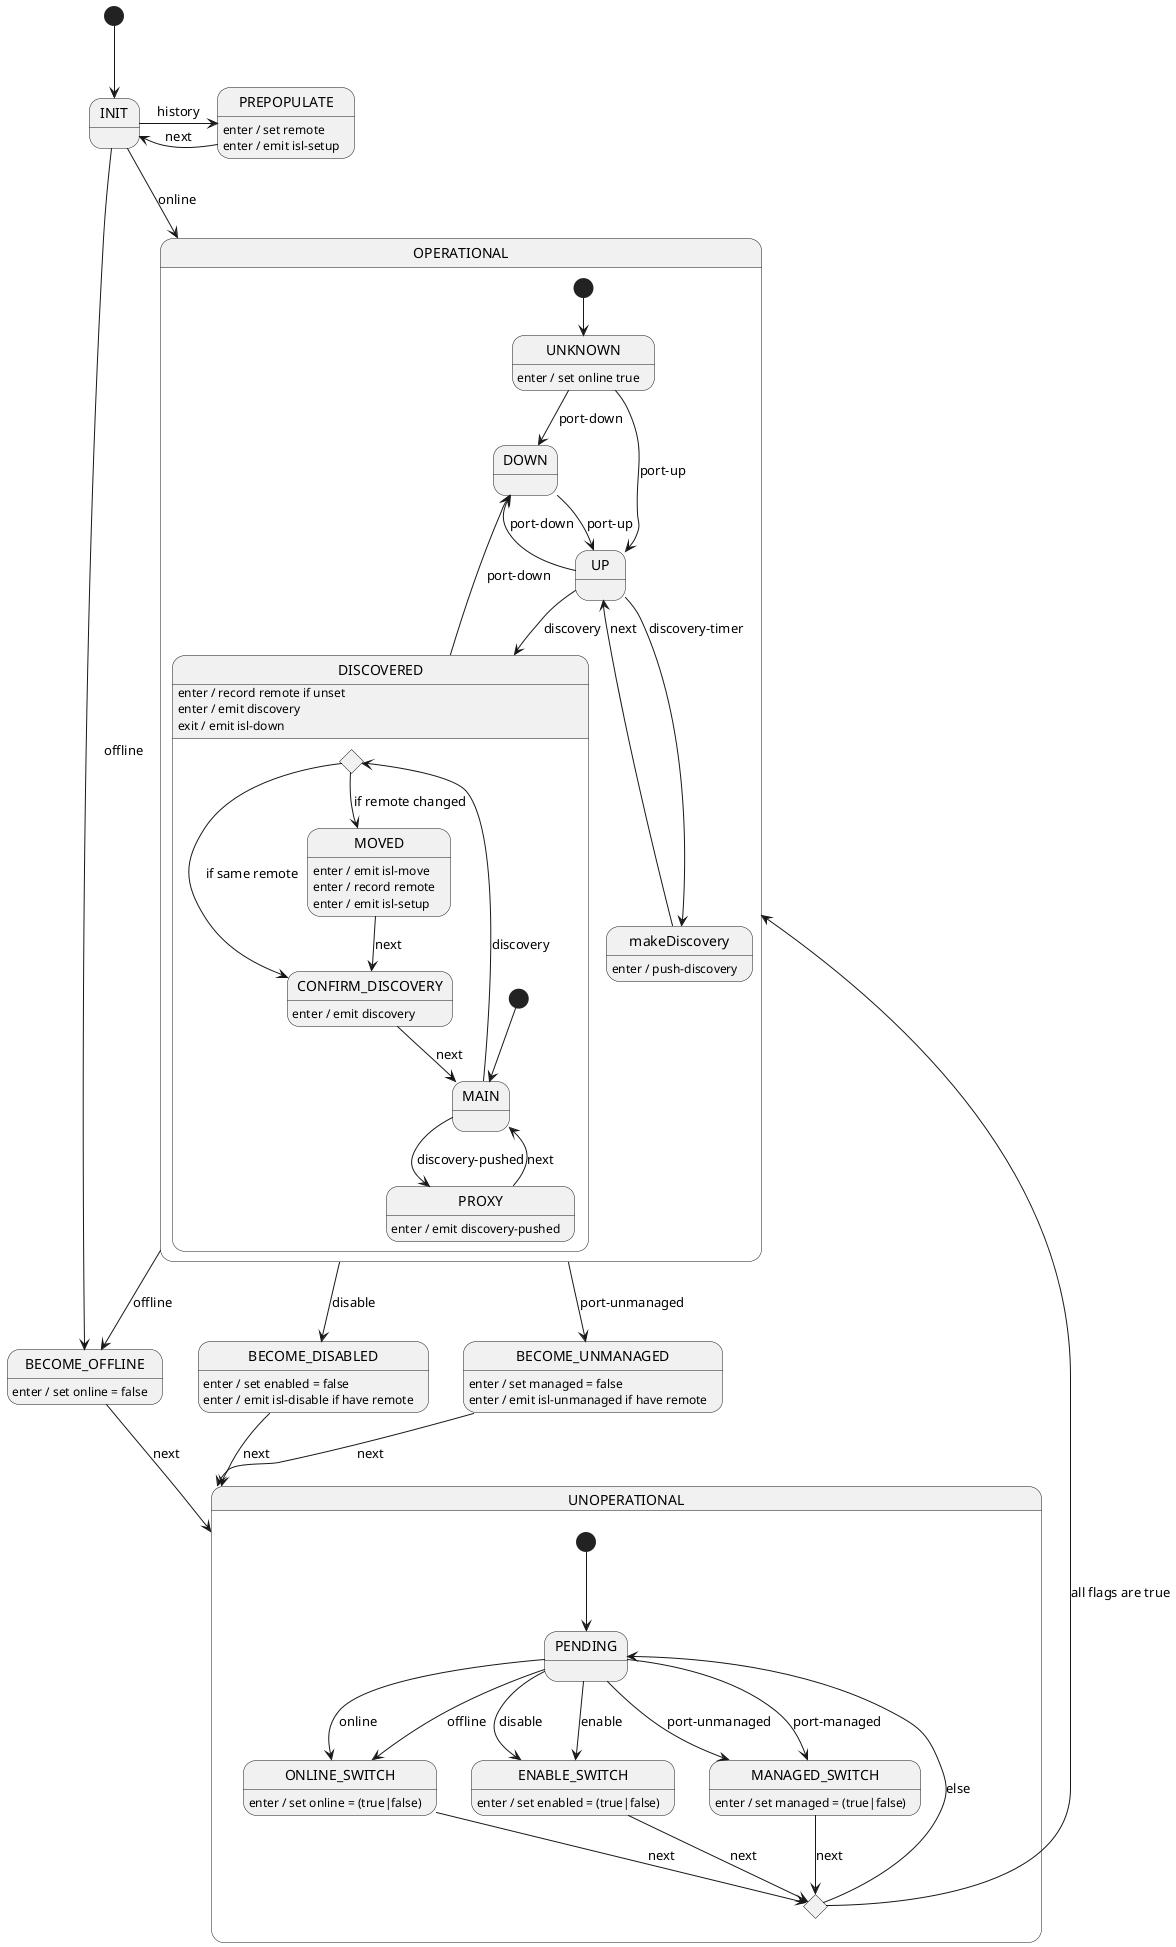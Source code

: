 Internal state:
* remote endpoint (swId + port) (initial not set)
* online (boolean) (initial true)

Input signals:
* port-up
* port-down
* port-managed
* port-unmanaged
* discovery-timer
* discovery
* discovery-pushed
* enable
* disable
* online
* offline

Output signals:
* discovery (proxy)
* isl-down
* isl-disable
* isl-move
* isl-push-fail (?)
* isl-unmanaged
* push-discovery

@startuml
[*] --> INIT

INIT -r-> PREPOPULATE : history
INIT --> BECOME_OFFLINE : offline
INIT --> OPERATIONAL : online

PREPOPULATE -l-> INIT : next
PREPOPULATE : enter / set remote
PREPOPULATE : enter / emit isl-setup

state OPERATIONAL {
    [*] --> UNKNOWN

    UNKNOWN --> DOWN : port-down
    UNKNOWN --> UP : port-up
    UNKNOWN : enter / set online true

    UP --> DOWN : port-down
    UP --> makeDiscovery : discovery-timer
    UP --> DISCOVERED : discovery

    makeDiscovery : enter / push-discovery
    makeDiscovery --> UP : next

    DOWN --> UP : port-up

    state DISCOVERED {
        DISCOVERED : enter / record remote if unset
        DISCOVERED : enter / emit discovery
        DISCOVERED : exit / emit isl-down

        state checkMoved <<choice>>

        [*] --> MAIN
        
        MAIN --> checkMoved : discovery
        MAIN --> PROXY : discovery-pushed

        checkMoved --> CONFIRM_DISCOVERY : if same remote
        checkMoved --> MOVED : if remote changed

        PROXY --> MAIN : next
        PROXY : enter / emit discovery-pushed

        MOVED --> CONFIRM_DISCOVERY : next
        MOVED : enter / emit isl-move
        MOVED : enter / record remote
        MOVED : enter / emit isl-setup

        CONFIRM_DISCOVERY --> MAIN : next
        CONFIRM_DISCOVERY : enter / emit discovery
    }
    DISCOVERED --> DOWN : port-down
}

OPERATIONAL --> BECOME_OFFLINE : offline
OPERATIONAL --> BECOME_DISABLED : disable
OPERATIONAL --> BECOME_UNMANAGED : port-unmanaged

BECOME_OFFLINE --> UNOPERATIONAL : next
BECOME_OFFLINE : enter / set online = false

BECOME_DISABLED --> UNOPERATIONAL : next
BECOME_DISABLED : enter / set enabled = false
BECOME_DISABLED : enter / emit isl-disable if have remote

BECOME_UNMANAGED --> UNOPERATIONAL : next
BECOME_UNMANAGED : enter / set managed = false
BECOME_UNMANAGED : enter / emit isl-unmanaged if have remote

state UNOPERATIONAL {
    [*] --> PENDING

    state OPERATIONAL_DECISION <<choice>>

    PENDING --> ONLINE_SWITCH : online
    PENDING --> ONLINE_SWITCH : offline
    PENDING --> ENABLE_SWITCH : disable
    PENDING --> ENABLE_SWITCH : enable
    PENDING --> MANAGED_SWITCH : port-unmanaged
    PENDING --> MANAGED_SWITCH : port-managed

    ONLINE_SWITCH --> OPERATIONAL_DECISION : next
    ONLINE_SWITCH : enter / set online = (true|false)

    ENABLE_SWITCH --> OPERATIONAL_DECISION : next
    ENABLE_SWITCH : enter / set enabled = (true|false)

    MANAGED_SWITCH --> OPERATIONAL_DECISION : next
    MANAGED_SWITCH : enter / set managed = (true|false)

    OPERATIONAL_DECISION --> PENDING : else
    OPERATIONAL_DECISION -u-> OPERATIONAL : all flags are true
}

@enduml
